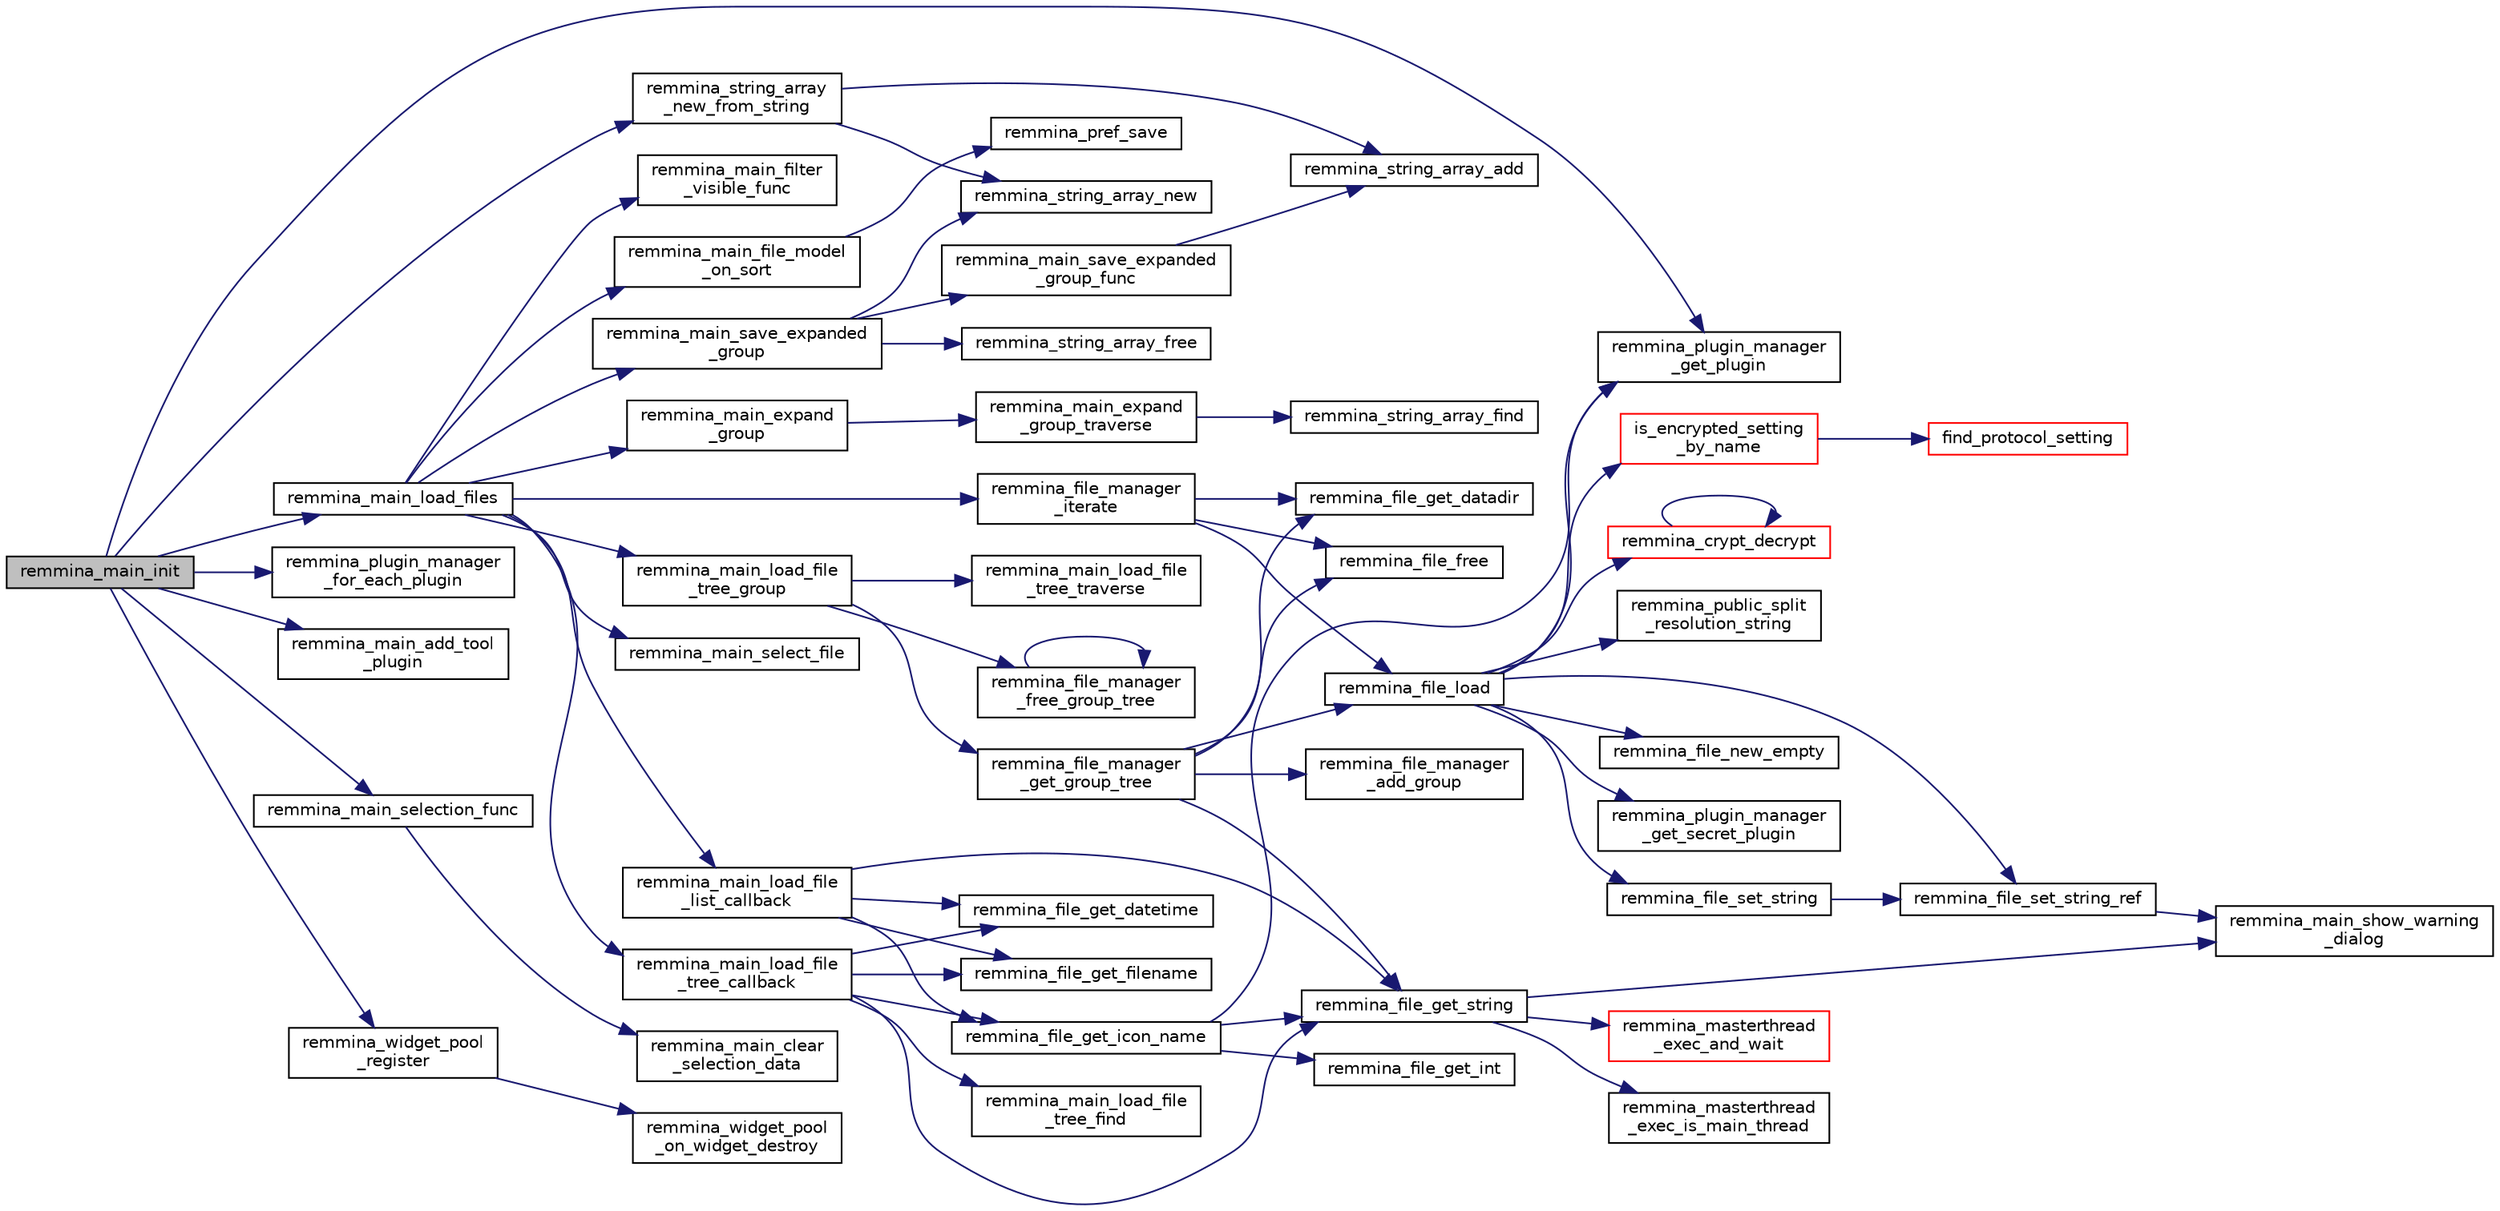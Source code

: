 digraph "remmina_main_init"
{
  edge [fontname="Helvetica",fontsize="10",labelfontname="Helvetica",labelfontsize="10"];
  node [fontname="Helvetica",fontsize="10",shape=record];
  rankdir="LR";
  Node1622 [label="remmina_main_init",height=0.2,width=0.4,color="black", fillcolor="grey75", style="filled", fontcolor="black"];
  Node1622 -> Node1623 [color="midnightblue",fontsize="10",style="solid",fontname="Helvetica"];
  Node1623 [label="remmina_string_array\l_new_from_string",height=0.2,width=0.4,color="black", fillcolor="white", style="filled",URL="$remmina__string__array_8c.html#a7f1c8e427a25c2d5cede3952b1d0ad90"];
  Node1623 -> Node1624 [color="midnightblue",fontsize="10",style="solid",fontname="Helvetica"];
  Node1624 [label="remmina_string_array_new",height=0.2,width=0.4,color="black", fillcolor="white", style="filled",URL="$remmina__string__array_8c.html#aff90e964c6541b1af02adf7ea39e6e02"];
  Node1623 -> Node1625 [color="midnightblue",fontsize="10",style="solid",fontname="Helvetica"];
  Node1625 [label="remmina_string_array_add",height=0.2,width=0.4,color="black", fillcolor="white", style="filled",URL="$remmina__string__array_8c.html#a2aaacca7db4b86f836486cfb559398f0"];
  Node1622 -> Node1626 [color="midnightblue",fontsize="10",style="solid",fontname="Helvetica"];
  Node1626 [label="remmina_plugin_manager\l_for_each_plugin",height=0.2,width=0.4,color="black", fillcolor="white", style="filled",URL="$remmina__plugin__manager_8c.html#a13f13a6a4280268656f258cb5aeff031"];
  Node1622 -> Node1627 [color="midnightblue",fontsize="10",style="solid",fontname="Helvetica"];
  Node1627 [label="remmina_main_add_tool\l_plugin",height=0.2,width=0.4,color="black", fillcolor="white", style="filled",URL="$remmina__main_8c.html#a7be10e330f0c2a3f74e119cde443786f"];
  Node1622 -> Node1628 [color="midnightblue",fontsize="10",style="solid",fontname="Helvetica"];
  Node1628 [label="remmina_plugin_manager\l_get_plugin",height=0.2,width=0.4,color="black", fillcolor="white", style="filled",URL="$remmina__plugin__manager_8c.html#a3872c8656a8a3d5147bcc603471c1932"];
  Node1622 -> Node1629 [color="midnightblue",fontsize="10",style="solid",fontname="Helvetica"];
  Node1629 [label="remmina_main_selection_func",height=0.2,width=0.4,color="black", fillcolor="white", style="filled",URL="$remmina__main_8c.html#a3c5043279b5d98d4d08635d33402ea66"];
  Node1629 -> Node1630 [color="midnightblue",fontsize="10",style="solid",fontname="Helvetica"];
  Node1630 [label="remmina_main_clear\l_selection_data",height=0.2,width=0.4,color="black", fillcolor="white", style="filled",URL="$remmina__main_8c.html#a9e60326026d7de56882bc83c0084fd12"];
  Node1622 -> Node1631 [color="midnightblue",fontsize="10",style="solid",fontname="Helvetica"];
  Node1631 [label="remmina_main_load_files",height=0.2,width=0.4,color="black", fillcolor="white", style="filled",URL="$remmina__main_8c.html#a3617295e74fa84edbd41dedc601402a7"];
  Node1631 -> Node1632 [color="midnightblue",fontsize="10",style="solid",fontname="Helvetica"];
  Node1632 [label="remmina_main_save_expanded\l_group",height=0.2,width=0.4,color="black", fillcolor="white", style="filled",URL="$remmina__main_8c.html#ad8744dc59ba8072ffdf557b6c94e9f40"];
  Node1632 -> Node1633 [color="midnightblue",fontsize="10",style="solid",fontname="Helvetica"];
  Node1633 [label="remmina_string_array_free",height=0.2,width=0.4,color="black", fillcolor="white", style="filled",URL="$remmina__string__array_8c.html#a8ab78913d299df665a408a8a5ec51bbe"];
  Node1632 -> Node1624 [color="midnightblue",fontsize="10",style="solid",fontname="Helvetica"];
  Node1632 -> Node1634 [color="midnightblue",fontsize="10",style="solid",fontname="Helvetica"];
  Node1634 [label="remmina_main_save_expanded\l_group_func",height=0.2,width=0.4,color="black", fillcolor="white", style="filled",URL="$remmina__main_8c.html#a51880fc109db6457a5d0fc543c2deaf2"];
  Node1634 -> Node1625 [color="midnightblue",fontsize="10",style="solid",fontname="Helvetica"];
  Node1631 -> Node1635 [color="midnightblue",fontsize="10",style="solid",fontname="Helvetica"];
  Node1635 [label="remmina_main_load_file\l_tree_group",height=0.2,width=0.4,color="black", fillcolor="white", style="filled",URL="$remmina__main_8c.html#aa46e6b815c241d32a476a29053dbf296"];
  Node1635 -> Node1636 [color="midnightblue",fontsize="10",style="solid",fontname="Helvetica"];
  Node1636 [label="remmina_file_manager\l_get_group_tree",height=0.2,width=0.4,color="black", fillcolor="white", style="filled",URL="$remmina__file__manager_8c.html#a6593a3f297f420f012405fa582819857"];
  Node1636 -> Node1637 [color="midnightblue",fontsize="10",style="solid",fontname="Helvetica"];
  Node1637 [label="remmina_file_get_datadir",height=0.2,width=0.4,color="black", fillcolor="white", style="filled",URL="$remmina__file__manager_8c.html#aa65bc30beb59d607ba430d966e7e27f5"];
  Node1636 -> Node1638 [color="midnightblue",fontsize="10",style="solid",fontname="Helvetica"];
  Node1638 [label="remmina_file_load",height=0.2,width=0.4,color="black", fillcolor="white", style="filled",URL="$remmina__file_8c.html#ac1cc2d7f827f7d64c7fd3edf10e9383e"];
  Node1638 -> Node1639 [color="midnightblue",fontsize="10",style="solid",fontname="Helvetica"];
  Node1639 [label="remmina_file_new_empty",height=0.2,width=0.4,color="black", fillcolor="white", style="filled",URL="$remmina__file_8c.html#adab087b7139756f029020a87a5438cfa"];
  Node1638 -> Node1628 [color="midnightblue",fontsize="10",style="solid",fontname="Helvetica"];
  Node1638 -> Node1640 [color="midnightblue",fontsize="10",style="solid",fontname="Helvetica"];
  Node1640 [label="remmina_plugin_manager\l_get_secret_plugin",height=0.2,width=0.4,color="black", fillcolor="white", style="filled",URL="$remmina__plugin__manager_8c.html#ad380a98f6624aa8c830015c8b428b7b4"];
  Node1638 -> Node1641 [color="midnightblue",fontsize="10",style="solid",fontname="Helvetica"];
  Node1641 [label="is_encrypted_setting\l_by_name",height=0.2,width=0.4,color="red", fillcolor="white", style="filled",URL="$remmina__file_8c.html#a72580559fa04082418a993fec4c77281"];
  Node1641 -> Node1642 [color="midnightblue",fontsize="10",style="solid",fontname="Helvetica"];
  Node1642 [label="find_protocol_setting",height=0.2,width=0.4,color="red", fillcolor="white", style="filled",URL="$remmina__file_8c.html#acc88ee6f5ba73bf9c3b05ab9368c952f"];
  Node1638 -> Node1645 [color="midnightblue",fontsize="10",style="solid",fontname="Helvetica"];
  Node1645 [label="remmina_file_set_string",height=0.2,width=0.4,color="black", fillcolor="white", style="filled",URL="$remmina__file_8c.html#a85ca1ca2d0bf9ef29e490c6f4527a954"];
  Node1645 -> Node1646 [color="midnightblue",fontsize="10",style="solid",fontname="Helvetica"];
  Node1646 [label="remmina_file_set_string_ref",height=0.2,width=0.4,color="black", fillcolor="white", style="filled",URL="$remmina__file_8c.html#a74951c1067a1a5e1341f5e1c1206dec6"];
  Node1646 -> Node1647 [color="midnightblue",fontsize="10",style="solid",fontname="Helvetica"];
  Node1647 [label="remmina_main_show_warning\l_dialog",height=0.2,width=0.4,color="black", fillcolor="white", style="filled",URL="$remmina__main_8c.html#ad99b9c0bf2fa8c166a8b4a09e06ffdf7"];
  Node1638 -> Node1646 [color="midnightblue",fontsize="10",style="solid",fontname="Helvetica"];
  Node1638 -> Node1648 [color="midnightblue",fontsize="10",style="solid",fontname="Helvetica"];
  Node1648 [label="remmina_crypt_decrypt",height=0.2,width=0.4,color="red", fillcolor="white", style="filled",URL="$remmina__crypt_8c.html#a3fe2fa245d401146adf02a3a8f996ab9"];
  Node1648 -> Node1648 [color="midnightblue",fontsize="10",style="solid",fontname="Helvetica"];
  Node1638 -> Node1651 [color="midnightblue",fontsize="10",style="solid",fontname="Helvetica"];
  Node1651 [label="remmina_public_split\l_resolution_string",height=0.2,width=0.4,color="black", fillcolor="white", style="filled",URL="$remmina__public_8c.html#aaf3fdb980c24cd06965b85ebcdd79173"];
  Node1636 -> Node1652 [color="midnightblue",fontsize="10",style="solid",fontname="Helvetica"];
  Node1652 [label="remmina_file_get_string",height=0.2,width=0.4,color="black", fillcolor="white", style="filled",URL="$remmina__file_8c.html#a8eb1b213d9d08c6ad13683ce05f4355e"];
  Node1652 -> Node1653 [color="midnightblue",fontsize="10",style="solid",fontname="Helvetica"];
  Node1653 [label="remmina_masterthread\l_exec_is_main_thread",height=0.2,width=0.4,color="black", fillcolor="white", style="filled",URL="$remmina__masterthread__exec_8c.html#a3a52e863a3a3da6da6bb5d36c13b7ff4"];
  Node1652 -> Node1654 [color="midnightblue",fontsize="10",style="solid",fontname="Helvetica"];
  Node1654 [label="remmina_masterthread\l_exec_and_wait",height=0.2,width=0.4,color="red", fillcolor="white", style="filled",URL="$remmina__masterthread__exec_8c.html#a14628c2470cac50e87916a70ea05c97d"];
  Node1652 -> Node1647 [color="midnightblue",fontsize="10",style="solid",fontname="Helvetica"];
  Node1636 -> Node1679 [color="midnightblue",fontsize="10",style="solid",fontname="Helvetica"];
  Node1679 [label="remmina_file_manager\l_add_group",height=0.2,width=0.4,color="black", fillcolor="white", style="filled",URL="$remmina__file__manager_8c.html#a3b100405380ddccce98669a8b46ecc66"];
  Node1636 -> Node1680 [color="midnightblue",fontsize="10",style="solid",fontname="Helvetica"];
  Node1680 [label="remmina_file_free",height=0.2,width=0.4,color="black", fillcolor="white", style="filled",URL="$remmina__file_8c.html#abd2f06bf0a5ddcf7156e5ef7d0c8d4d7"];
  Node1635 -> Node1681 [color="midnightblue",fontsize="10",style="solid",fontname="Helvetica"];
  Node1681 [label="remmina_main_load_file\l_tree_traverse",height=0.2,width=0.4,color="black", fillcolor="white", style="filled",URL="$remmina__main_8c.html#a2a6ba822ef89ef8ad9f19340c2c8b7f5"];
  Node1635 -> Node1682 [color="midnightblue",fontsize="10",style="solid",fontname="Helvetica"];
  Node1682 [label="remmina_file_manager\l_free_group_tree",height=0.2,width=0.4,color="black", fillcolor="white", style="filled",URL="$remmina__file__manager_8c.html#a06196f19abc15526514a5aa59a568798"];
  Node1682 -> Node1682 [color="midnightblue",fontsize="10",style="solid",fontname="Helvetica"];
  Node1631 -> Node1683 [color="midnightblue",fontsize="10",style="solid",fontname="Helvetica"];
  Node1683 [label="remmina_file_manager\l_iterate",height=0.2,width=0.4,color="black", fillcolor="white", style="filled",URL="$remmina__file__manager_8c.html#a55a717aafc046713380bd2c55f29165a"];
  Node1683 -> Node1637 [color="midnightblue",fontsize="10",style="solid",fontname="Helvetica"];
  Node1683 -> Node1638 [color="midnightblue",fontsize="10",style="solid",fontname="Helvetica"];
  Node1683 -> Node1680 [color="midnightblue",fontsize="10",style="solid",fontname="Helvetica"];
  Node1631 -> Node1684 [color="midnightblue",fontsize="10",style="solid",fontname="Helvetica"];
  Node1684 [label="remmina_main_load_file\l_tree_callback",height=0.2,width=0.4,color="black", fillcolor="white", style="filled",URL="$remmina__main_8c.html#ae32574ebe06b1a24f135af9379e663b4"];
  Node1684 -> Node1685 [color="midnightblue",fontsize="10",style="solid",fontname="Helvetica"];
  Node1685 [label="remmina_main_load_file\l_tree_find",height=0.2,width=0.4,color="black", fillcolor="white", style="filled",URL="$remmina__main_8c.html#a847424fdb97ffe35d060409d4d738497"];
  Node1684 -> Node1652 [color="midnightblue",fontsize="10",style="solid",fontname="Helvetica"];
  Node1684 -> Node1686 [color="midnightblue",fontsize="10",style="solid",fontname="Helvetica"];
  Node1686 [label="remmina_file_get_datetime",height=0.2,width=0.4,color="black", fillcolor="white", style="filled",URL="$remmina__file_8c.html#a96abbfdc183d1e82fdffd6445d611ffe",tooltip="Return the string date of the last time a file has been modified. "];
  Node1684 -> Node1687 [color="midnightblue",fontsize="10",style="solid",fontname="Helvetica"];
  Node1687 [label="remmina_file_get_icon_name",height=0.2,width=0.4,color="black", fillcolor="white", style="filled",URL="$remmina__file_8c.html#a2feb8e9e32f3ff4e2fac836e67a77331"];
  Node1687 -> Node1628 [color="midnightblue",fontsize="10",style="solid",fontname="Helvetica"];
  Node1687 -> Node1652 [color="midnightblue",fontsize="10",style="solid",fontname="Helvetica"];
  Node1687 -> Node1688 [color="midnightblue",fontsize="10",style="solid",fontname="Helvetica"];
  Node1688 [label="remmina_file_get_int",height=0.2,width=0.4,color="black", fillcolor="white", style="filled",URL="$remmina__file_8c.html#a4884356c195dcfb4ceacf641a1e74e66"];
  Node1684 -> Node1689 [color="midnightblue",fontsize="10",style="solid",fontname="Helvetica"];
  Node1689 [label="remmina_file_get_filename",height=0.2,width=0.4,color="black", fillcolor="white", style="filled",URL="$remmina__file_8c.html#ad1e4f3a0f64cd98e301044b6c38a1f1d"];
  Node1631 -> Node1690 [color="midnightblue",fontsize="10",style="solid",fontname="Helvetica"];
  Node1690 [label="remmina_main_load_file\l_list_callback",height=0.2,width=0.4,color="black", fillcolor="white", style="filled",URL="$remmina__main_8c.html#a71f485dba1b11bf8cba129920767b5e6"];
  Node1690 -> Node1686 [color="midnightblue",fontsize="10",style="solid",fontname="Helvetica"];
  Node1690 -> Node1687 [color="midnightblue",fontsize="10",style="solid",fontname="Helvetica"];
  Node1690 -> Node1652 [color="midnightblue",fontsize="10",style="solid",fontname="Helvetica"];
  Node1690 -> Node1689 [color="midnightblue",fontsize="10",style="solid",fontname="Helvetica"];
  Node1631 -> Node1691 [color="midnightblue",fontsize="10",style="solid",fontname="Helvetica"];
  Node1691 [label="remmina_main_filter\l_visible_func",height=0.2,width=0.4,color="black", fillcolor="white", style="filled",URL="$remmina__main_8c.html#ab0d22f0e3571eb80886acb0c68005800"];
  Node1631 -> Node1692 [color="midnightblue",fontsize="10",style="solid",fontname="Helvetica"];
  Node1692 [label="remmina_main_file_model\l_on_sort",height=0.2,width=0.4,color="black", fillcolor="white", style="filled",URL="$remmina__main_8c.html#a71fbe206a9c2abb8f348ee598d7751b7"];
  Node1692 -> Node1693 [color="midnightblue",fontsize="10",style="solid",fontname="Helvetica"];
  Node1693 [label="remmina_pref_save",height=0.2,width=0.4,color="black", fillcolor="white", style="filled",URL="$remmina__pref_8c.html#a1c614a5e7dc3cd415be6e0a926e26983"];
  Node1631 -> Node1694 [color="midnightblue",fontsize="10",style="solid",fontname="Helvetica"];
  Node1694 [label="remmina_main_expand\l_group",height=0.2,width=0.4,color="black", fillcolor="white", style="filled",URL="$remmina__main_8c.html#a4a4733c243f20c3ffc27105003f5e30e"];
  Node1694 -> Node1695 [color="midnightblue",fontsize="10",style="solid",fontname="Helvetica"];
  Node1695 [label="remmina_main_expand\l_group_traverse",height=0.2,width=0.4,color="black", fillcolor="white", style="filled",URL="$remmina__main_8c.html#a74cb130b886c2b905f651e777644a08c"];
  Node1695 -> Node1696 [color="midnightblue",fontsize="10",style="solid",fontname="Helvetica"];
  Node1696 [label="remmina_string_array_find",height=0.2,width=0.4,color="black", fillcolor="white", style="filled",URL="$remmina__string__array_8c.html#ab93a69850cfb4117c223a3f145ced986"];
  Node1631 -> Node1697 [color="midnightblue",fontsize="10",style="solid",fontname="Helvetica"];
  Node1697 [label="remmina_main_select_file",height=0.2,width=0.4,color="black", fillcolor="white", style="filled",URL="$remmina__main_8c.html#aa20963aed43242994c88d5a97a546355"];
  Node1622 -> Node1698 [color="midnightblue",fontsize="10",style="solid",fontname="Helvetica"];
  Node1698 [label="remmina_widget_pool\l_register",height=0.2,width=0.4,color="black", fillcolor="white", style="filled",URL="$remmina__widget__pool_8c.html#ae3c9c9853eb5bedbfeadbfac1d495b95"];
  Node1698 -> Node1699 [color="midnightblue",fontsize="10",style="solid",fontname="Helvetica"];
  Node1699 [label="remmina_widget_pool\l_on_widget_destroy",height=0.2,width=0.4,color="black", fillcolor="white", style="filled",URL="$remmina__widget__pool_8c.html#aa5fd17580202843eab40cabb258d2664"];
}
